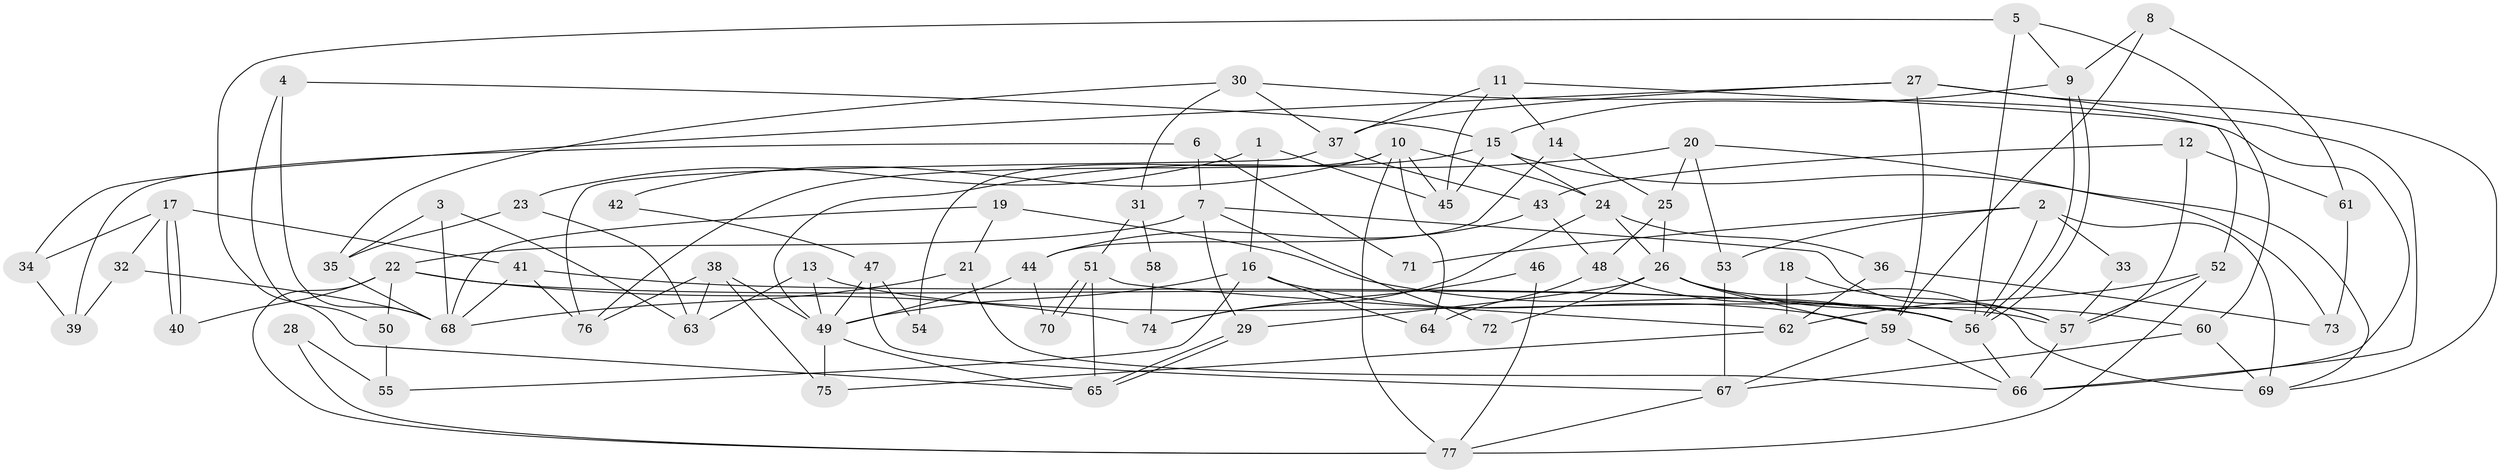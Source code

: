 // Generated by graph-tools (version 1.1) at 2025/26/03/09/25 03:26:17]
// undirected, 77 vertices, 154 edges
graph export_dot {
graph [start="1"]
  node [color=gray90,style=filled];
  1;
  2;
  3;
  4;
  5;
  6;
  7;
  8;
  9;
  10;
  11;
  12;
  13;
  14;
  15;
  16;
  17;
  18;
  19;
  20;
  21;
  22;
  23;
  24;
  25;
  26;
  27;
  28;
  29;
  30;
  31;
  32;
  33;
  34;
  35;
  36;
  37;
  38;
  39;
  40;
  41;
  42;
  43;
  44;
  45;
  46;
  47;
  48;
  49;
  50;
  51;
  52;
  53;
  54;
  55;
  56;
  57;
  58;
  59;
  60;
  61;
  62;
  63;
  64;
  65;
  66;
  67;
  68;
  69;
  70;
  71;
  72;
  73;
  74;
  75;
  76;
  77;
  1 -- 16;
  1 -- 45;
  1 -- 23;
  2 -- 56;
  2 -- 69;
  2 -- 33;
  2 -- 53;
  2 -- 71;
  3 -- 35;
  3 -- 63;
  3 -- 68;
  4 -- 68;
  4 -- 15;
  4 -- 50;
  5 -- 65;
  5 -- 56;
  5 -- 9;
  5 -- 60;
  6 -- 39;
  6 -- 7;
  6 -- 71;
  7 -- 29;
  7 -- 22;
  7 -- 57;
  7 -- 72;
  8 -- 9;
  8 -- 59;
  8 -- 61;
  9 -- 56;
  9 -- 56;
  9 -- 15;
  10 -- 64;
  10 -- 24;
  10 -- 42;
  10 -- 45;
  10 -- 54;
  10 -- 77;
  11 -- 52;
  11 -- 45;
  11 -- 14;
  11 -- 37;
  12 -- 61;
  12 -- 43;
  12 -- 57;
  13 -- 49;
  13 -- 57;
  13 -- 63;
  14 -- 25;
  14 -- 44;
  15 -- 76;
  15 -- 24;
  15 -- 45;
  15 -- 69;
  16 -- 59;
  16 -- 49;
  16 -- 55;
  16 -- 64;
  17 -- 41;
  17 -- 40;
  17 -- 40;
  17 -- 32;
  17 -- 34;
  18 -- 57;
  18 -- 62;
  19 -- 68;
  19 -- 56;
  19 -- 21;
  20 -- 53;
  20 -- 49;
  20 -- 25;
  20 -- 73;
  21 -- 66;
  21 -- 68;
  22 -- 56;
  22 -- 77;
  22 -- 40;
  22 -- 50;
  22 -- 74;
  23 -- 63;
  23 -- 35;
  24 -- 26;
  24 -- 36;
  24 -- 74;
  25 -- 26;
  25 -- 48;
  26 -- 69;
  26 -- 60;
  26 -- 29;
  26 -- 59;
  26 -- 72;
  27 -- 59;
  27 -- 37;
  27 -- 34;
  27 -- 66;
  27 -- 69;
  28 -- 55;
  28 -- 77;
  29 -- 65;
  29 -- 65;
  30 -- 66;
  30 -- 35;
  30 -- 31;
  30 -- 37;
  31 -- 51;
  31 -- 58;
  32 -- 68;
  32 -- 39;
  33 -- 57;
  34 -- 39;
  35 -- 68;
  36 -- 62;
  36 -- 73;
  37 -- 43;
  37 -- 76;
  38 -- 76;
  38 -- 49;
  38 -- 63;
  38 -- 75;
  41 -- 56;
  41 -- 68;
  41 -- 76;
  42 -- 47;
  43 -- 48;
  43 -- 44;
  44 -- 49;
  44 -- 70;
  46 -- 74;
  46 -- 77;
  47 -- 49;
  47 -- 67;
  47 -- 54;
  48 -- 56;
  48 -- 64;
  49 -- 75;
  49 -- 65;
  50 -- 55;
  51 -- 70;
  51 -- 70;
  51 -- 65;
  51 -- 62;
  52 -- 57;
  52 -- 77;
  52 -- 62;
  53 -- 67;
  56 -- 66;
  57 -- 66;
  58 -- 74;
  59 -- 66;
  59 -- 67;
  60 -- 69;
  60 -- 67;
  61 -- 73;
  62 -- 75;
  67 -- 77;
}
